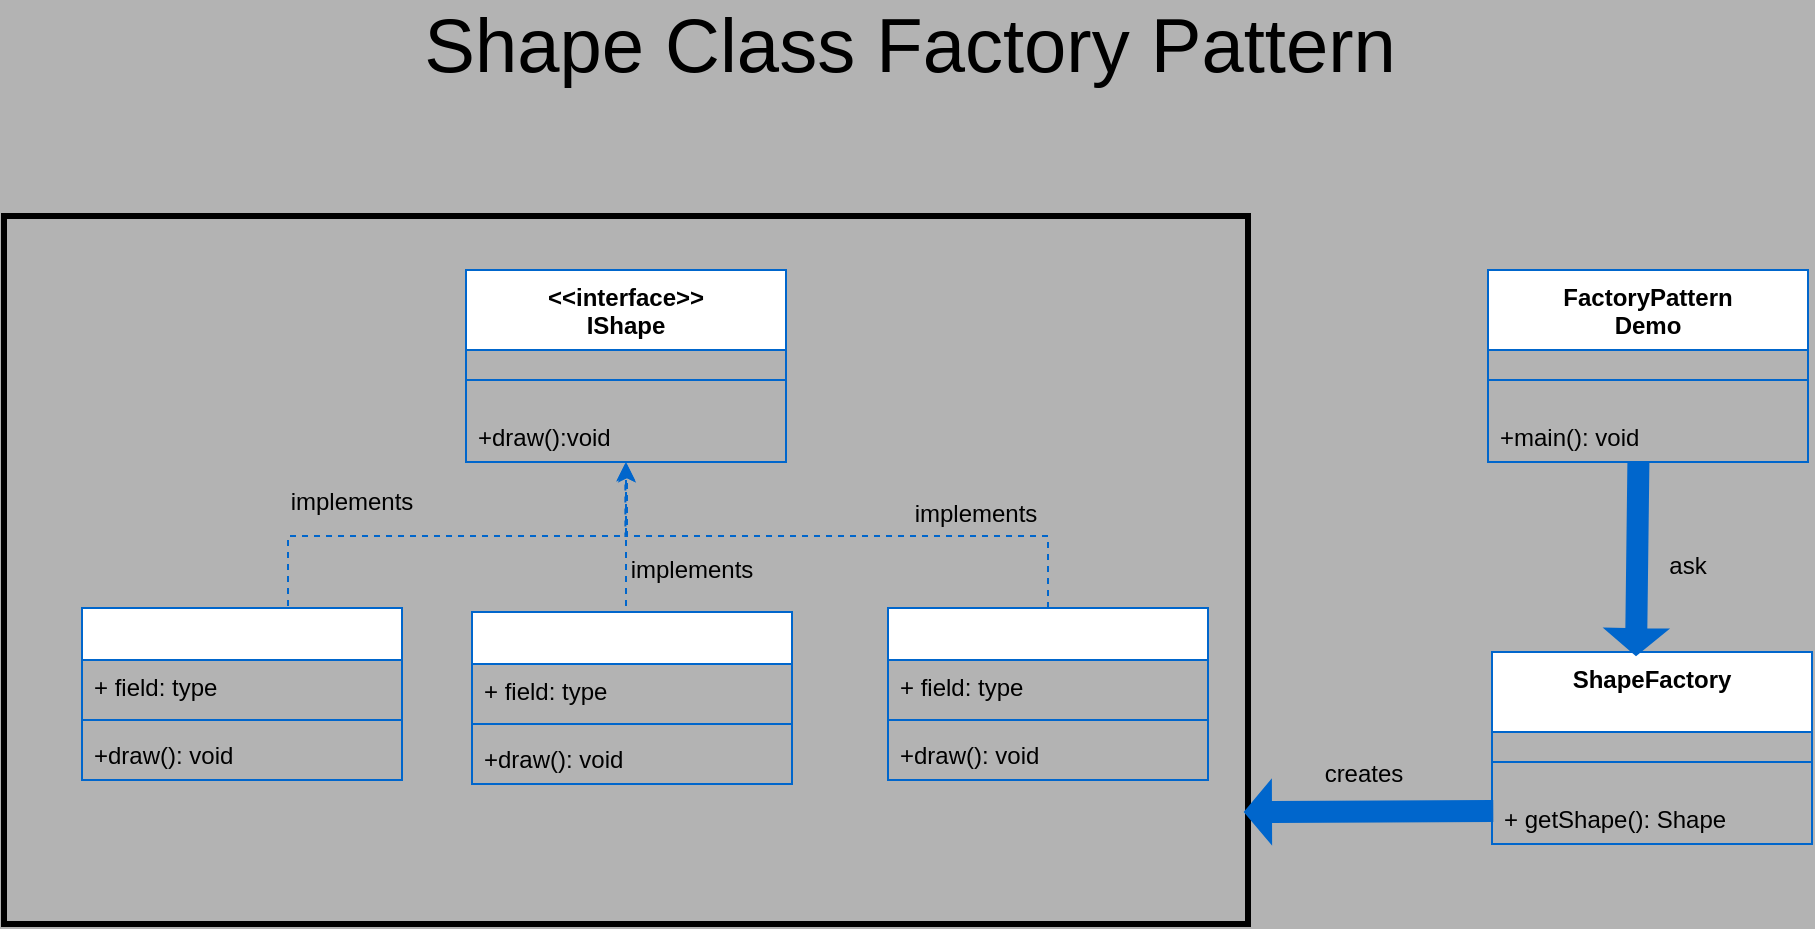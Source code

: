 <mxfile version="20.3.0" type="device" pages="3"><diagram id="qEgv3uDvoTrKZIJvAx4n" name="ShapeFactoryPattern"><mxGraphModel dx="2071" dy="764" grid="1" gridSize="2" guides="1" tooltips="1" connect="1" arrows="1" fold="1" page="1" pageScale="1" pageWidth="850" pageHeight="1100" background="#B3B3B3" math="0" shadow="0"><root><mxCell id="0"/><mxCell id="1" parent="0"/><mxCell id="5" value="&lt;&lt;interface&gt;&gt;&#10;IShape" style="swimlane;fontStyle=1;align=center;verticalAlign=top;childLayout=stackLayout;horizontal=1;startSize=40;horizontalStack=0;resizeParent=1;resizeParentMax=0;resizeLast=0;collapsible=1;marginBottom=0;strokeColor=#0066CC;" parent="1" vertex="1"><mxGeometry x="-325" y="411" width="160" height="96" as="geometry"/></mxCell><mxCell id="7" value="" style="line;strokeWidth=1;fillColor=none;align=left;verticalAlign=middle;spacingTop=-1;spacingLeft=3;spacingRight=3;rotatable=0;labelPosition=right;points=[];portConstraint=eastwest;strokeColor=#0066CC;" parent="5" vertex="1"><mxGeometry y="40" width="160" height="30" as="geometry"/></mxCell><mxCell id="8" value="+draw():void" style="text;strokeColor=none;fillColor=none;align=left;verticalAlign=top;spacingLeft=4;spacingRight=4;overflow=hidden;rotatable=0;points=[[0,0.5],[1,0.5]];portConstraint=eastwest;fontColor=#000000;" parent="5" vertex="1"><mxGeometry y="70" width="160" height="26" as="geometry"/></mxCell><mxCell id="28" style="edgeStyle=orthogonalEdgeStyle;html=1;exitX=0.5;exitY=0;exitDx=0;exitDy=0;fontColor=#FFFFFF;strokeColor=#0066CC;rounded=0;entryX=0.503;entryY=1.046;entryDx=0;entryDy=0;entryPerimeter=0;dashed=1;" parent="1" source="15" target="8" edge="1"><mxGeometry relative="1" as="geometry"><mxPoint x="-244" y="510" as="targetPoint"/><Array as="points"><mxPoint x="-414" y="580"/><mxPoint x="-414" y="544"/><mxPoint x="-244" y="544"/></Array></mxGeometry></mxCell><mxCell id="15" value="Circle" style="swimlane;fontStyle=1;align=center;verticalAlign=top;childLayout=stackLayout;horizontal=1;startSize=26;horizontalStack=0;resizeParent=1;resizeParentMax=0;resizeLast=0;collapsible=1;marginBottom=0;fontColor=#FFFFFF;strokeColor=#0066CC;fillColor=default;" parent="1" vertex="1"><mxGeometry x="-517" y="580" width="160" height="86" as="geometry"/></mxCell><mxCell id="16" value="+ field: type" style="text;strokeColor=none;fillColor=none;align=left;verticalAlign=top;spacingLeft=4;spacingRight=4;overflow=hidden;rotatable=0;points=[[0,0.5],[1,0.5]];portConstraint=eastwest;fontColor=#000000;" parent="15" vertex="1"><mxGeometry y="26" width="160" height="26" as="geometry"/></mxCell><mxCell id="17" value="" style="line;strokeWidth=1;fillColor=none;align=left;verticalAlign=middle;spacingTop=-1;spacingLeft=3;spacingRight=3;rotatable=0;labelPosition=right;points=[];portConstraint=eastwest;fontColor=#000000;strokeColor=#0066CC;" parent="15" vertex="1"><mxGeometry y="52" width="160" height="8" as="geometry"/></mxCell><mxCell id="18" value="+draw(): void" style="text;strokeColor=none;fillColor=none;align=left;verticalAlign=top;spacingLeft=4;spacingRight=4;overflow=hidden;rotatable=0;points=[[0,0.5],[1,0.5]];portConstraint=eastwest;fontColor=#000000;" parent="15" vertex="1"><mxGeometry y="60" width="160" height="26" as="geometry"/></mxCell><mxCell id="31" style="edgeStyle=orthogonalEdgeStyle;rounded=0;html=1;exitX=0.5;exitY=0;exitDx=0;exitDy=0;entryX=0.5;entryY=1;entryDx=0;entryDy=0;fontColor=#FFFFFF;strokeColor=#0066CC;dashed=1;" parent="1" source="19" target="5" edge="1"><mxGeometry relative="1" as="geometry"><Array as="points"><mxPoint x="-245" y="582"/></Array></mxGeometry></mxCell><mxCell id="19" value="Square" style="swimlane;fontStyle=1;align=center;verticalAlign=top;childLayout=stackLayout;horizontal=1;startSize=26;horizontalStack=0;resizeParent=1;resizeParentMax=0;resizeLast=0;collapsible=1;marginBottom=0;fontColor=#FFFFFF;strokeColor=#0066CC;fillColor=default;" parent="1" vertex="1"><mxGeometry x="-322" y="582" width="160" height="86" as="geometry"/></mxCell><mxCell id="20" value="+ field: type" style="text;strokeColor=none;fillColor=none;align=left;verticalAlign=top;spacingLeft=4;spacingRight=4;overflow=hidden;rotatable=0;points=[[0,0.5],[1,0.5]];portConstraint=eastwest;fontColor=#000000;" parent="19" vertex="1"><mxGeometry y="26" width="160" height="26" as="geometry"/></mxCell><mxCell id="21" value="" style="line;strokeWidth=1;fillColor=none;align=left;verticalAlign=middle;spacingTop=-1;spacingLeft=3;spacingRight=3;rotatable=0;labelPosition=right;points=[];portConstraint=eastwest;fontColor=#000000;strokeColor=#0066CC;" parent="19" vertex="1"><mxGeometry y="52" width="160" height="8" as="geometry"/></mxCell><mxCell id="22" value="+draw(): void" style="text;strokeColor=none;fillColor=none;align=left;verticalAlign=top;spacingLeft=4;spacingRight=4;overflow=hidden;rotatable=0;points=[[0,0.5],[1,0.5]];portConstraint=eastwest;fontColor=#000000;" parent="19" vertex="1"><mxGeometry y="60" width="160" height="26" as="geometry"/></mxCell><mxCell id="32" style="edgeStyle=orthogonalEdgeStyle;rounded=0;html=1;exitX=0.5;exitY=0;exitDx=0;exitDy=0;entryX=0.498;entryY=1.026;entryDx=0;entryDy=0;entryPerimeter=0;fontColor=#FFFFFF;strokeColor=#0066CC;dashed=1;" parent="1" source="23" target="8" edge="1"><mxGeometry relative="1" as="geometry"><Array as="points"><mxPoint x="-34" y="544"/><mxPoint x="-245" y="544"/></Array></mxGeometry></mxCell><mxCell id="23" value="Rectangle" style="swimlane;fontStyle=1;align=center;verticalAlign=top;childLayout=stackLayout;horizontal=1;startSize=26;horizontalStack=0;resizeParent=1;resizeParentMax=0;resizeLast=0;collapsible=1;marginBottom=0;fontColor=#FFFFFF;strokeColor=#0066CC;fillColor=default;" parent="1" vertex="1"><mxGeometry x="-114" y="580" width="160" height="86" as="geometry"/></mxCell><mxCell id="24" value="+ field: type" style="text;strokeColor=none;fillColor=none;align=left;verticalAlign=top;spacingLeft=4;spacingRight=4;overflow=hidden;rotatable=0;points=[[0,0.5],[1,0.5]];portConstraint=eastwest;fontColor=#000000;" parent="23" vertex="1"><mxGeometry y="26" width="160" height="26" as="geometry"/></mxCell><mxCell id="25" value="" style="line;strokeWidth=1;fillColor=none;align=left;verticalAlign=middle;spacingTop=-1;spacingLeft=3;spacingRight=3;rotatable=0;labelPosition=right;points=[];portConstraint=eastwest;fontColor=#000000;strokeColor=#0066CC;" parent="23" vertex="1"><mxGeometry y="52" width="160" height="8" as="geometry"/></mxCell><mxCell id="26" value="+draw(): void" style="text;strokeColor=none;fillColor=none;align=left;verticalAlign=top;spacingLeft=4;spacingRight=4;overflow=hidden;rotatable=0;points=[[0,0.5],[1,0.5]];portConstraint=eastwest;fontColor=#000000;" parent="23" vertex="1"><mxGeometry y="60" width="160" height="26" as="geometry"/></mxCell><mxCell id="34" value="&lt;font color=&quot;#000000&quot;&gt;implements&lt;/font&gt;" style="text;html=1;strokeColor=none;fillColor=none;align=center;verticalAlign=middle;whiteSpace=wrap;rounded=0;fontColor=#FFFFFF;" parent="1" vertex="1"><mxGeometry x="-412" y="512" width="60" height="30" as="geometry"/></mxCell><mxCell id="35" value="&lt;font color=&quot;#000000&quot;&gt;implements&lt;/font&gt;" style="text;html=1;strokeColor=none;fillColor=none;align=center;verticalAlign=middle;whiteSpace=wrap;rounded=0;fontColor=#FFFFFF;" parent="1" vertex="1"><mxGeometry x="-242" y="546" width="60" height="30" as="geometry"/></mxCell><mxCell id="36" value="&lt;font color=&quot;#000000&quot;&gt;implements&lt;/font&gt;" style="text;html=1;strokeColor=none;fillColor=none;align=center;verticalAlign=middle;whiteSpace=wrap;rounded=0;fontColor=#FFFFFF;" parent="1" vertex="1"><mxGeometry x="-100" y="518" width="60" height="30" as="geometry"/></mxCell><mxCell id="49" value="FactoryPattern&#10;Demo" style="swimlane;fontStyle=1;align=center;verticalAlign=top;childLayout=stackLayout;horizontal=1;startSize=40;horizontalStack=0;resizeParent=1;resizeParentMax=0;resizeLast=0;collapsible=1;marginBottom=0;strokeColor=#0066CC;" parent="1" vertex="1"><mxGeometry x="186" y="411" width="160" height="96" as="geometry"/></mxCell><mxCell id="50" value="" style="line;strokeWidth=1;fillColor=none;align=left;verticalAlign=middle;spacingTop=-1;spacingLeft=3;spacingRight=3;rotatable=0;labelPosition=right;points=[];portConstraint=eastwest;strokeColor=#0066CC;" parent="49" vertex="1"><mxGeometry y="40" width="160" height="30" as="geometry"/></mxCell><mxCell id="51" value="+main(): void" style="text;strokeColor=none;fillColor=none;align=left;verticalAlign=top;spacingLeft=4;spacingRight=4;overflow=hidden;rotatable=0;points=[[0,0.5],[1,0.5]];portConstraint=eastwest;fontColor=#000000;" parent="49" vertex="1"><mxGeometry y="70" width="160" height="26" as="geometry"/></mxCell><mxCell id="52" value="ShapeFactory" style="swimlane;fontStyle=1;align=center;verticalAlign=top;childLayout=stackLayout;horizontal=1;startSize=40;horizontalStack=0;resizeParent=1;resizeParentMax=0;resizeLast=0;collapsible=1;marginBottom=0;strokeColor=#0066CC;" parent="1" vertex="1"><mxGeometry x="188" y="602" width="160" height="96" as="geometry"/></mxCell><mxCell id="53" value="" style="line;strokeWidth=1;fillColor=none;align=left;verticalAlign=middle;spacingTop=-1;spacingLeft=3;spacingRight=3;rotatable=0;labelPosition=right;points=[];portConstraint=eastwest;strokeColor=#0066CC;" parent="52" vertex="1"><mxGeometry y="40" width="160" height="30" as="geometry"/></mxCell><mxCell id="54" value="+ getShape(): Shape" style="text;strokeColor=none;fillColor=none;align=left;verticalAlign=top;spacingLeft=4;spacingRight=4;overflow=hidden;rotatable=0;points=[[0,0.5],[1,0.5]];portConstraint=eastwest;fontColor=#000000;" parent="52" vertex="1"><mxGeometry y="70" width="160" height="26" as="geometry"/></mxCell><mxCell id="55" value="" style="rounded=0;whiteSpace=wrap;html=1;fontColor=#000000;strokeColor=#000000;fillColor=none;strokeWidth=3;" parent="1" vertex="1"><mxGeometry x="-556" y="384" width="622" height="354" as="geometry"/></mxCell><mxCell id="57" value="" style="shape=flexArrow;endArrow=classic;html=1;rounded=0;fontColor=#000000;strokeColor=#0066CC;exitX=0.47;exitY=1.007;exitDx=0;exitDy=0;exitPerimeter=0;entryX=0.45;entryY=0.021;entryDx=0;entryDy=0;entryPerimeter=0;fillColor=#0066CC;endSize=4;startSize=4;" parent="1" source="51" target="52" edge="1"><mxGeometry width="50" height="50" relative="1" as="geometry"><mxPoint x="250" y="582" as="sourcePoint"/><mxPoint x="300" y="532" as="targetPoint"/></mxGeometry></mxCell><mxCell id="58" value="ask" style="text;html=1;strokeColor=none;fillColor=none;align=center;verticalAlign=middle;whiteSpace=wrap;rounded=0;fontColor=#000000;" parent="1" vertex="1"><mxGeometry x="256" y="544" width="60" height="30" as="geometry"/></mxCell><mxCell id="59" value="" style="shape=flexArrow;endArrow=classic;html=1;rounded=0;fontColor=#000000;strokeColor=#0066CC;fillColor=#0066CC;endSize=4;startSize=4;exitX=0.004;exitY=0.366;exitDx=0;exitDy=0;exitPerimeter=0;" parent="1" source="54" edge="1"><mxGeometry width="50" height="50" relative="1" as="geometry"><mxPoint x="178" y="680" as="sourcePoint"/><mxPoint x="64" y="682" as="targetPoint"/></mxGeometry></mxCell><mxCell id="60" value="creates" style="text;html=1;strokeColor=none;fillColor=none;align=center;verticalAlign=middle;whiteSpace=wrap;rounded=0;fontColor=#000000;" parent="1" vertex="1"><mxGeometry x="94" y="648" width="60" height="30" as="geometry"/></mxCell><mxCell id="61" value="&lt;font style=&quot;font-size: 38px&quot;&gt;Shape Class Factory Pattern&lt;/font&gt;" style="text;html=1;strokeColor=none;fillColor=none;align=center;verticalAlign=middle;whiteSpace=wrap;rounded=0;fontColor=#000000;" parent="1" vertex="1"><mxGeometry x="-552" y="284" width="898" height="30" as="geometry"/></mxCell></root></mxGraphModel></diagram><diagram name="CarFactoryPattern" id="H_d_JHlQkq23ewiimSDw"><mxGraphModel dx="1888" dy="649" grid="1" gridSize="2" guides="1" tooltips="1" connect="1" arrows="1" fold="1" page="1" pageScale="1" pageWidth="850" pageHeight="1100" background="#B3B3B3" math="0" shadow="0"><root><mxCell id="ujb8fXh6S9t3w5qVEHZz-0"/><mxCell id="ujb8fXh6S9t3w5qVEHZz-1" parent="ujb8fXh6S9t3w5qVEHZz-0"/><mxCell id="ujb8fXh6S9t3w5qVEHZz-2" value="&lt;&lt;enum&gt;&gt;&#10;CarType" style="swimlane;fontStyle=1;align=center;verticalAlign=top;childLayout=stackLayout;horizontal=1;startSize=40;horizontalStack=0;resizeParent=1;resizeParentMax=0;resizeLast=0;collapsible=1;marginBottom=0;strokeColor=#0066CC;" parent="ujb8fXh6S9t3w5qVEHZz-1" vertex="1"><mxGeometry x="-340" y="348" width="233" height="148" as="geometry"/></mxCell><mxCell id="ujb8fXh6S9t3w5qVEHZz-3" value="" style="line;strokeWidth=1;fillColor=none;align=left;verticalAlign=middle;spacingTop=-1;spacingLeft=3;spacingRight=3;rotatable=0;labelPosition=right;points=[];portConstraint=eastwest;strokeColor=#0066CC;" parent="ujb8fXh6S9t3w5qVEHZz-2" vertex="1"><mxGeometry y="40" width="233" height="30" as="geometry"/></mxCell><mxCell id="ujb8fXh6S9t3w5qVEHZz-4" value="+&lt;&lt;enum_constant&gt;&gt; SMALL: CarType" style="text;strokeColor=none;fillColor=none;align=left;verticalAlign=top;spacingLeft=4;spacingRight=4;overflow=hidden;rotatable=0;points=[[0,0.5],[1,0.5]];portConstraint=eastwest;fontColor=#000000;" parent="ujb8fXh6S9t3w5qVEHZz-2" vertex="1"><mxGeometry y="70" width="233" height="26" as="geometry"/></mxCell><mxCell id="ujb8fXh6S9t3w5qVEHZz-36" value="+&lt;&lt;enum_constant&gt;&gt; SEDAN: CarType" style="text;strokeColor=none;fillColor=none;align=left;verticalAlign=top;spacingLeft=4;spacingRight=4;overflow=hidden;rotatable=0;points=[[0,0.5],[1,0.5]];portConstraint=eastwest;fontColor=#000000;" parent="ujb8fXh6S9t3w5qVEHZz-2" vertex="1"><mxGeometry y="96" width="233" height="26" as="geometry"/></mxCell><mxCell id="ujb8fXh6S9t3w5qVEHZz-37" value="+&lt;&lt;enum_constant&gt;&gt; Luxury: CarType" style="text;strokeColor=none;fillColor=none;align=left;verticalAlign=top;spacingLeft=4;spacingRight=4;overflow=hidden;rotatable=0;points=[[0,0.5],[1,0.5]];portConstraint=eastwest;fontColor=#000000;" parent="ujb8fXh6S9t3w5qVEHZz-2" vertex="1"><mxGeometry y="122" width="233" height="26" as="geometry"/></mxCell><mxCell id="ujb8fXh6S9t3w5qVEHZz-6" value="LuxuryCar" style="swimlane;fontStyle=1;align=center;verticalAlign=top;childLayout=stackLayout;horizontal=1;startSize=26;horizontalStack=0;resizeParent=1;resizeParentMax=0;resizeLast=0;collapsible=1;marginBottom=0;fontColor=#FFFFFF;strokeColor=#0066CC;fillColor=#000000;" parent="ujb8fXh6S9t3w5qVEHZz-1" vertex="1"><mxGeometry x="-538" y="800" width="160" height="112" as="geometry"/></mxCell><mxCell id="ujb8fXh6S9t3w5qVEHZz-7" value="..." style="text;strokeColor=none;fillColor=none;align=left;verticalAlign=top;spacingLeft=4;spacingRight=4;overflow=hidden;rotatable=0;points=[[0,0.5],[1,0.5]];portConstraint=eastwest;fontColor=#000000;" parent="ujb8fXh6S9t3w5qVEHZz-6" vertex="1"><mxGeometry y="26" width="160" height="26" as="geometry"/></mxCell><mxCell id="ujb8fXh6S9t3w5qVEHZz-8" value="" style="line;strokeWidth=1;fillColor=none;align=left;verticalAlign=middle;spacingTop=-1;spacingLeft=3;spacingRight=3;rotatable=0;labelPosition=right;points=[];portConstraint=eastwest;fontColor=#000000;strokeColor=#0066CC;" parent="ujb8fXh6S9t3w5qVEHZz-6" vertex="1"><mxGeometry y="52" width="160" height="8" as="geometry"/></mxCell><mxCell id="ujb8fXh6S9t3w5qVEHZz-9" value="~LuxuryCar()" style="text;strokeColor=none;fillColor=none;align=left;verticalAlign=top;spacingLeft=4;spacingRight=4;overflow=hidden;rotatable=0;points=[[0,0.5],[1,0.5]];portConstraint=eastwest;fontColor=#000000;" parent="ujb8fXh6S9t3w5qVEHZz-6" vertex="1"><mxGeometry y="60" width="160" height="26" as="geometry"/></mxCell><mxCell id="tyFRoXPnd7Nu2P2bSXIL-3" value="# construct(): void" style="text;strokeColor=none;fillColor=none;align=left;verticalAlign=top;spacingLeft=4;spacingRight=4;overflow=hidden;rotatable=0;points=[[0,0.5],[1,0.5]];portConstraint=eastwest;fontColor=#000000;" parent="ujb8fXh6S9t3w5qVEHZz-6" vertex="1"><mxGeometry y="86" width="160" height="26" as="geometry"/></mxCell><mxCell id="ujb8fXh6S9t3w5qVEHZz-11" value="SmallCar" style="swimlane;fontStyle=1;align=center;verticalAlign=top;childLayout=stackLayout;horizontal=1;startSize=26;horizontalStack=0;resizeParent=1;resizeParentMax=0;resizeLast=0;collapsible=1;marginBottom=0;fontColor=#FFFFFF;strokeColor=#0066CC;fillColor=#000000;" parent="ujb8fXh6S9t3w5qVEHZz-1" vertex="1"><mxGeometry x="-343" y="802" width="160" height="112" as="geometry"/></mxCell><mxCell id="ujb8fXh6S9t3w5qVEHZz-12" value="  " style="text;strokeColor=none;fillColor=none;align=left;verticalAlign=top;spacingLeft=4;spacingRight=4;overflow=hidden;rotatable=0;points=[[0,0.5],[1,0.5]];portConstraint=eastwest;fontColor=#000000;" parent="ujb8fXh6S9t3w5qVEHZz-11" vertex="1"><mxGeometry y="26" width="160" height="26" as="geometry"/></mxCell><mxCell id="ujb8fXh6S9t3w5qVEHZz-13" value="" style="line;strokeWidth=1;fillColor=none;align=left;verticalAlign=middle;spacingTop=-1;spacingLeft=3;spacingRight=3;rotatable=0;labelPosition=right;points=[];portConstraint=eastwest;fontColor=#000000;strokeColor=#0066CC;" parent="ujb8fXh6S9t3w5qVEHZz-11" vertex="1"><mxGeometry y="52" width="160" height="8" as="geometry"/></mxCell><mxCell id="ujb8fXh6S9t3w5qVEHZz-14" value="~ Smallcar()" style="text;strokeColor=none;fillColor=none;align=left;verticalAlign=top;spacingLeft=4;spacingRight=4;overflow=hidden;rotatable=0;points=[[0,0.5],[1,0.5]];portConstraint=eastwest;fontColor=#000000;" parent="ujb8fXh6S9t3w5qVEHZz-11" vertex="1"><mxGeometry y="60" width="160" height="26" as="geometry"/></mxCell><mxCell id="tyFRoXPnd7Nu2P2bSXIL-4" value="# construct(): void" style="text;strokeColor=none;fillColor=none;align=left;verticalAlign=top;spacingLeft=4;spacingRight=4;overflow=hidden;rotatable=0;points=[[0,0.5],[1,0.5]];portConstraint=eastwest;fontColor=#000000;" parent="ujb8fXh6S9t3w5qVEHZz-11" vertex="1"><mxGeometry y="86" width="160" height="26" as="geometry"/></mxCell><mxCell id="ujb8fXh6S9t3w5qVEHZz-16" value="SedanCar" style="swimlane;fontStyle=1;align=center;verticalAlign=top;childLayout=stackLayout;horizontal=1;startSize=26;horizontalStack=0;resizeParent=1;resizeParentMax=0;resizeLast=0;collapsible=1;marginBottom=0;fontColor=#FFFFFF;strokeColor=#0066CC;fillColor=#000000;" parent="ujb8fXh6S9t3w5qVEHZz-1" vertex="1"><mxGeometry x="-135" y="800" width="160" height="112" as="geometry"/></mxCell><mxCell id="ujb8fXh6S9t3w5qVEHZz-17" value="--" style="text;strokeColor=none;fillColor=none;align=left;verticalAlign=top;spacingLeft=4;spacingRight=4;overflow=hidden;rotatable=0;points=[[0,0.5],[1,0.5]];portConstraint=eastwest;fontColor=#000000;" parent="ujb8fXh6S9t3w5qVEHZz-16" vertex="1"><mxGeometry y="26" width="160" height="26" as="geometry"/></mxCell><mxCell id="ujb8fXh6S9t3w5qVEHZz-18" value="" style="line;strokeWidth=1;fillColor=none;align=left;verticalAlign=middle;spacingTop=-1;spacingLeft=3;spacingRight=3;rotatable=0;labelPosition=right;points=[];portConstraint=eastwest;fontColor=#000000;strokeColor=#0066CC;" parent="ujb8fXh6S9t3w5qVEHZz-16" vertex="1"><mxGeometry y="52" width="160" height="8" as="geometry"/></mxCell><mxCell id="ujb8fXh6S9t3w5qVEHZz-19" value="~Sedancar()" style="text;strokeColor=none;fillColor=none;align=left;verticalAlign=top;spacingLeft=4;spacingRight=4;overflow=hidden;rotatable=0;points=[[0,0.5],[1,0.5]];portConstraint=eastwest;fontColor=#000000;" parent="ujb8fXh6S9t3w5qVEHZz-16" vertex="1"><mxGeometry y="60" width="160" height="26" as="geometry"/></mxCell><mxCell id="tyFRoXPnd7Nu2P2bSXIL-5" value="# construct():void" style="text;strokeColor=none;fillColor=none;align=left;verticalAlign=top;spacingLeft=4;spacingRight=4;overflow=hidden;rotatable=0;points=[[0,0.5],[1,0.5]];portConstraint=eastwest;fontColor=#000000;" parent="ujb8fXh6S9t3w5qVEHZz-16" vertex="1"><mxGeometry y="86" width="160" height="26" as="geometry"/></mxCell><mxCell id="ujb8fXh6S9t3w5qVEHZz-29" value="" style="rounded=0;whiteSpace=wrap;html=1;fontColor=#000000;strokeColor=#000000;fillColor=none;strokeWidth=3;" parent="ujb8fXh6S9t3w5qVEHZz-1" vertex="1"><mxGeometry x="-558" y="330" width="604" height="680" as="geometry"/></mxCell><mxCell id="ujb8fXh6S9t3w5qVEHZz-34" value="&lt;font style=&quot;font-size: 38px&quot;&gt;Car Class Factory Pattern&lt;/font&gt;" style="text;html=1;strokeColor=none;fillColor=none;align=center;verticalAlign=middle;whiteSpace=wrap;rounded=0;fontColor=#000000;" parent="ujb8fXh6S9t3w5qVEHZz-1" vertex="1"><mxGeometry x="-552" y="284" width="940" height="30" as="geometry"/></mxCell><mxCell id="tyFRoXPnd7Nu2P2bSXIL-11" style="edgeStyle=none;rounded=0;orthogonalLoop=1;jettySize=auto;html=1;exitX=0.425;exitY=0.011;exitDx=0;exitDy=0;entryX=0.408;entryY=1.004;entryDx=0;entryDy=0;entryPerimeter=0;exitPerimeter=0;fontColor=#000000;strokeColor=#000000;" parent="ujb8fXh6S9t3w5qVEHZz-1" source="ujb8fXh6S9t3w5qVEHZz-38" target="ujb8fXh6S9t3w5qVEHZz-37" edge="1"><mxGeometry relative="1" as="geometry"/></mxCell><mxCell id="ujb8fXh6S9t3w5qVEHZz-38" value="Car" style="swimlane;fontStyle=1;align=center;verticalAlign=top;childLayout=stackLayout;horizontal=1;startSize=40;horizontalStack=0;resizeParent=1;resizeParentMax=0;resizeLast=0;collapsible=1;marginBottom=0;strokeColor=#0066CC;" parent="ujb8fXh6S9t3w5qVEHZz-1" vertex="1"><mxGeometry x="-343" y="530" width="233" height="180" as="geometry"/></mxCell><mxCell id="tyFRoXPnd7Nu2P2bSXIL-27" value="-  model: CarType" style="text;strokeColor=none;fillColor=none;align=left;verticalAlign=top;spacingLeft=4;spacingRight=4;overflow=hidden;rotatable=0;points=[[0,0.5],[1,0.5]];portConstraint=eastwest;fontColor=#000000;" parent="ujb8fXh6S9t3w5qVEHZz-38" vertex="1"><mxGeometry y="40" width="233" height="22" as="geometry"/></mxCell><mxCell id="ujb8fXh6S9t3w5qVEHZz-39" value="" style="line;strokeWidth=1;fillColor=none;align=left;verticalAlign=middle;spacingTop=-1;spacingLeft=3;spacingRight=3;rotatable=0;labelPosition=right;points=[];portConstraint=eastwest;strokeColor=#0066CC;" parent="ujb8fXh6S9t3w5qVEHZz-38" vertex="1"><mxGeometry y="62" width="233" height="14" as="geometry"/></mxCell><mxCell id="ujb8fXh6S9t3w5qVEHZz-40" value="+Car(model : CarType)" style="text;strokeColor=none;fillColor=none;align=left;verticalAlign=top;spacingLeft=4;spacingRight=4;overflow=hidden;rotatable=0;points=[[0,0.5],[1,0.5]];portConstraint=eastwest;fontColor=#000000;" parent="ujb8fXh6S9t3w5qVEHZz-38" vertex="1"><mxGeometry y="76" width="233" height="26" as="geometry"/></mxCell><mxCell id="ujb8fXh6S9t3w5qVEHZz-41" value="#construct():void" style="text;strokeColor=none;fillColor=none;align=left;verticalAlign=top;spacingLeft=4;spacingRight=4;overflow=hidden;rotatable=0;points=[[0,0.5],[1,0.5]];portConstraint=eastwest;fontColor=#000000;" parent="ujb8fXh6S9t3w5qVEHZz-38" vertex="1"><mxGeometry y="102" width="233" height="26" as="geometry"/></mxCell><mxCell id="ujb8fXh6S9t3w5qVEHZz-42" value="+getModel(): CarType" style="text;strokeColor=none;fillColor=none;align=left;verticalAlign=top;spacingLeft=4;spacingRight=4;overflow=hidden;rotatable=0;points=[[0,0.5],[1,0.5]];portConstraint=eastwest;fontColor=#000000;" parent="ujb8fXh6S9t3w5qVEHZz-38" vertex="1"><mxGeometry y="128" width="233" height="26" as="geometry"/></mxCell><mxCell id="ujb8fXh6S9t3w5qVEHZz-43" value="+setModel(model: Cartype):void" style="text;strokeColor=none;fillColor=none;align=left;verticalAlign=top;spacingLeft=4;spacingRight=4;overflow=hidden;rotatable=0;points=[[0,0.5],[1,0.5]];portConstraint=eastwest;fontColor=#000000;" parent="ujb8fXh6S9t3w5qVEHZz-38" vertex="1"><mxGeometry y="154" width="233" height="26" as="geometry"/></mxCell><mxCell id="tyFRoXPnd7Nu2P2bSXIL-2" value="&amp;lt;&amp;lt;extend&amp;gt;&amp;gt;" style="html=1;verticalAlign=bottom;labelBackgroundColor=none;endArrow=block;endFill=0;exitX=0.5;exitY=0;exitDx=0;exitDy=0;entryX=0.135;entryY=1.175;entryDx=0;entryDy=0;entryPerimeter=0;rounded=0;strokeColor=#000000;strokeWidth=2;fontColor=#000000;" parent="ujb8fXh6S9t3w5qVEHZz-1" source="ujb8fXh6S9t3w5qVEHZz-6" target="ujb8fXh6S9t3w5qVEHZz-43" edge="1"><mxGeometry width="160" relative="1" as="geometry"><mxPoint x="-644" y="744" as="sourcePoint"/><mxPoint x="-539.56" y="660.858" as="targetPoint"/></mxGeometry></mxCell><mxCell id="tyFRoXPnd7Nu2P2bSXIL-8" value="&amp;lt;&amp;lt;extend&amp;gt;&amp;gt;" style="html=1;verticalAlign=bottom;labelBackgroundColor=none;endArrow=block;endFill=0;entryX=0.682;entryY=1.231;entryDx=0;entryDy=0;entryPerimeter=0;rounded=0;strokeColor=#000000;strokeWidth=2;fontColor=#000000;exitX=0.5;exitY=0;exitDx=0;exitDy=0;" parent="ujb8fXh6S9t3w5qVEHZz-1" source="ujb8fXh6S9t3w5qVEHZz-16" target="ujb8fXh6S9t3w5qVEHZz-43" edge="1"><mxGeometry width="160" relative="1" as="geometry"><mxPoint x="-68" y="784" as="sourcePoint"/><mxPoint x="276.44" y="863.998" as="targetPoint"/></mxGeometry></mxCell><mxCell id="tyFRoXPnd7Nu2P2bSXIL-9" value="&amp;lt;&amp;lt;extend&amp;gt;&amp;gt;" style="html=1;verticalAlign=bottom;labelBackgroundColor=none;endArrow=block;endFill=0;exitX=0.553;exitY=-0.017;exitDx=0;exitDy=0;entryX=0.38;entryY=1.175;entryDx=0;entryDy=0;entryPerimeter=0;rounded=0;strokeColor=#000000;strokeWidth=2;fontColor=#000000;exitPerimeter=0;" parent="ujb8fXh6S9t3w5qVEHZz-1" source="ujb8fXh6S9t3w5qVEHZz-11" target="ujb8fXh6S9t3w5qVEHZz-43" edge="1"><mxGeometry width="160" relative="1" as="geometry"><mxPoint x="-266" y="802" as="sourcePoint"/><mxPoint x="-161.56" y="718.858" as="targetPoint"/></mxGeometry></mxCell><mxCell id="tyFRoXPnd7Nu2P2bSXIL-28" value="-model" style="text;html=1;strokeColor=none;fillColor=none;align=center;verticalAlign=middle;whiteSpace=wrap;rounded=0;fontColor=#000000;" parent="ujb8fXh6S9t3w5qVEHZz-1" vertex="1"><mxGeometry x="-304" y="500" width="46" height="30" as="geometry"/></mxCell><mxCell id="tyFRoXPnd7Nu2P2bSXIL-29" value="" style="group" parent="ujb8fXh6S9t3w5qVEHZz-1" vertex="1" connectable="0"><mxGeometry x="68" y="504" width="340" height="287" as="geometry"/></mxCell><mxCell id="ujb8fXh6S9t3w5qVEHZz-23" value="FactoryPattern&#10;Demo" style="swimlane;fontStyle=1;align=center;verticalAlign=top;childLayout=stackLayout;horizontal=1;startSize=40;horizontalStack=0;resizeParent=1;resizeParentMax=0;resizeLast=0;collapsible=1;marginBottom=0;strokeColor=#0066CC;" parent="tyFRoXPnd7Nu2P2bSXIL-29" vertex="1"><mxGeometry x="122" width="160" height="96" as="geometry"/></mxCell><mxCell id="ujb8fXh6S9t3w5qVEHZz-24" value="" style="line;strokeWidth=1;fillColor=none;align=left;verticalAlign=middle;spacingTop=-1;spacingLeft=3;spacingRight=3;rotatable=0;labelPosition=right;points=[];portConstraint=eastwest;strokeColor=#0066CC;" parent="ujb8fXh6S9t3w5qVEHZz-23" vertex="1"><mxGeometry y="40" width="160" height="30" as="geometry"/></mxCell><mxCell id="ujb8fXh6S9t3w5qVEHZz-25" value="+main(): void" style="text;strokeColor=none;fillColor=none;align=left;verticalAlign=top;spacingLeft=4;spacingRight=4;overflow=hidden;rotatable=0;points=[[0,0.5],[1,0.5]];portConstraint=eastwest;fontColor=#000000;" parent="ujb8fXh6S9t3w5qVEHZz-23" vertex="1"><mxGeometry y="70" width="160" height="26" as="geometry"/></mxCell><mxCell id="ujb8fXh6S9t3w5qVEHZz-26" value="CarFactory" style="swimlane;fontStyle=1;align=center;verticalAlign=top;childLayout=stackLayout;horizontal=1;startSize=40;horizontalStack=0;resizeParent=1;resizeParentMax=0;resizeLast=0;collapsible=1;marginBottom=0;strokeColor=#0066CC;" parent="tyFRoXPnd7Nu2P2bSXIL-29" vertex="1"><mxGeometry x="124" y="191" width="216" height="96" as="geometry"/></mxCell><mxCell id="ujb8fXh6S9t3w5qVEHZz-27" value="" style="line;strokeWidth=1;fillColor=none;align=left;verticalAlign=middle;spacingTop=-1;spacingLeft=3;spacingRight=3;rotatable=0;labelPosition=right;points=[];portConstraint=eastwest;strokeColor=#0066CC;" parent="ujb8fXh6S9t3w5qVEHZz-26" vertex="1"><mxGeometry y="40" width="216" height="30" as="geometry"/></mxCell><mxCell id="ujb8fXh6S9t3w5qVEHZz-28" value="+buildCar(model: Cartype): Car" style="text;strokeColor=none;fillColor=none;align=left;verticalAlign=top;spacingLeft=4;spacingRight=4;overflow=hidden;rotatable=0;points=[[0,0.5],[1,0.5]];portConstraint=eastwest;fontColor=#000000;" parent="ujb8fXh6S9t3w5qVEHZz-26" vertex="1"><mxGeometry y="70" width="216" height="26" as="geometry"/></mxCell><mxCell id="ujb8fXh6S9t3w5qVEHZz-30" value="" style="shape=flexArrow;endArrow=classic;html=1;rounded=0;fontColor=#000000;strokeColor=#0066CC;exitX=0.47;exitY=1.007;exitDx=0;exitDy=0;exitPerimeter=0;entryX=0.34;entryY=0.015;entryDx=0;entryDy=0;entryPerimeter=0;fillColor=#0066CC;endSize=4;startSize=4;" parent="tyFRoXPnd7Nu2P2bSXIL-29" source="ujb8fXh6S9t3w5qVEHZz-25" target="ujb8fXh6S9t3w5qVEHZz-26" edge="1"><mxGeometry width="50" height="50" relative="1" as="geometry"><mxPoint x="186" y="171" as="sourcePoint"/><mxPoint x="236" y="121" as="targetPoint"/></mxGeometry></mxCell><mxCell id="ujb8fXh6S9t3w5qVEHZz-31" value="ask" style="text;html=1;strokeColor=none;fillColor=none;align=center;verticalAlign=middle;whiteSpace=wrap;rounded=0;fontColor=#000000;" parent="tyFRoXPnd7Nu2P2bSXIL-29" vertex="1"><mxGeometry x="192" y="133" width="60" height="30" as="geometry"/></mxCell><mxCell id="ujb8fXh6S9t3w5qVEHZz-32" value="" style="shape=flexArrow;endArrow=classic;html=1;rounded=0;fontColor=#000000;strokeColor=#0066CC;fillColor=#0066CC;endSize=4;startSize=4;exitX=0.004;exitY=0.366;exitDx=0;exitDy=0;exitPerimeter=0;" parent="tyFRoXPnd7Nu2P2bSXIL-29" source="ujb8fXh6S9t3w5qVEHZz-28" edge="1"><mxGeometry width="50" height="50" relative="1" as="geometry"><mxPoint x="114" y="269" as="sourcePoint"/><mxPoint y="271" as="targetPoint"/></mxGeometry></mxCell><mxCell id="ujb8fXh6S9t3w5qVEHZz-33" value="creates" style="text;html=1;strokeColor=none;fillColor=none;align=center;verticalAlign=middle;whiteSpace=wrap;rounded=0;fontColor=#000000;" parent="tyFRoXPnd7Nu2P2bSXIL-29" vertex="1"><mxGeometry x="28" y="224" width="60" height="30" as="geometry"/></mxCell></root></mxGraphModel></diagram><diagram name="HashMap_ShapePrototypeDesignPattern" id="oDoKQ_8DBp6rhY70u9Ki"><mxGraphModel dx="2234" dy="865" grid="1" gridSize="2" guides="1" tooltips="1" connect="1" arrows="1" fold="1" page="1" pageScale="1" pageWidth="850" pageHeight="1100" background="#B3B3B3" math="0" shadow="0"><root><mxCell id="mr-hnp4M1ByM-tYN4Fda-0"/><mxCell id="mr-hnp4M1ByM-tYN4Fda-1" parent="mr-hnp4M1ByM-tYN4Fda-0"/><mxCell id="mr-hnp4M1ByM-tYN4Fda-2" value="Shape&#10;(Abstract Class)" style="swimlane;fontStyle=1;align=center;verticalAlign=top;childLayout=stackLayout;horizontal=1;startSize=40;horizontalStack=0;resizeParent=1;resizeParentMax=0;resizeLast=0;collapsible=1;marginBottom=0;strokeColor=#0066CC;" vertex="1" parent="mr-hnp4M1ByM-tYN4Fda-1"><mxGeometry x="-320" y="266" width="160" height="226" as="geometry"/></mxCell><mxCell id="mr-hnp4M1ByM-tYN4Fda-4" value="-id: string" style="text;strokeColor=none;fillColor=none;align=left;verticalAlign=top;spacingLeft=4;spacingRight=4;overflow=hidden;rotatable=0;points=[[0,0.5],[1,0.5]];portConstraint=eastwest;fontColor=#000000;" vertex="1" parent="mr-hnp4M1ByM-tYN4Fda-2"><mxGeometry y="40" width="160" height="26" as="geometry"/></mxCell><mxCell id="QBgPPTbyAnaim3M0XS1J-3" value="+type: string" style="text;strokeColor=none;fillColor=none;align=left;verticalAlign=top;spacingLeft=4;spacingRight=4;overflow=hidden;rotatable=0;points=[[0,0.5],[1,0.5]];portConstraint=eastwest;fontColor=#000000;" vertex="1" parent="mr-hnp4M1ByM-tYN4Fda-2"><mxGeometry y="66" width="160" height="26" as="geometry"/></mxCell><mxCell id="mr-hnp4M1ByM-tYN4Fda-3" value="" style="line;strokeWidth=1;fillColor=none;align=left;verticalAlign=middle;spacingTop=-1;spacingLeft=3;spacingRight=3;rotatable=0;labelPosition=right;points=[];portConstraint=eastwest;strokeColor=#0066CC;" vertex="1" parent="mr-hnp4M1ByM-tYN4Fda-2"><mxGeometry y="92" width="160" height="30" as="geometry"/></mxCell><mxCell id="QBgPPTbyAnaim3M0XS1J-2" value="+getType(): void" style="text;strokeColor=none;fillColor=none;align=left;verticalAlign=top;spacingLeft=4;spacingRight=4;overflow=hidden;rotatable=0;points=[[0,0.5],[1,0.5]];portConstraint=eastwest;fontColor=#000000;" vertex="1" parent="mr-hnp4M1ByM-tYN4Fda-2"><mxGeometry y="122" width="160" height="26" as="geometry"/></mxCell><mxCell id="QBgPPTbyAnaim3M0XS1J-4" value="+getId(): string" style="text;strokeColor=none;fillColor=none;align=left;verticalAlign=top;spacingLeft=4;spacingRight=4;overflow=hidden;rotatable=0;points=[[0,0.5],[1,0.5]];portConstraint=eastwest;fontColor=#000000;" vertex="1" parent="mr-hnp4M1ByM-tYN4Fda-2"><mxGeometry y="148" width="160" height="26" as="geometry"/></mxCell><mxCell id="QBgPPTbyAnaim3M0XS1J-6" value="+setId(): void" style="text;strokeColor=none;fillColor=none;align=left;verticalAlign=top;spacingLeft=4;spacingRight=4;overflow=hidden;rotatable=0;points=[[0,0.5],[1,0.5]];portConstraint=eastwest;fontColor=#000000;" vertex="1" parent="mr-hnp4M1ByM-tYN4Fda-2"><mxGeometry y="174" width="160" height="26" as="geometry"/></mxCell><mxCell id="QBgPPTbyAnaim3M0XS1J-5" value="+clone(): Object" style="text;strokeColor=none;fillColor=none;align=left;verticalAlign=top;spacingLeft=4;spacingRight=4;overflow=hidden;rotatable=0;points=[[0,0.5],[1,0.5]];portConstraint=eastwest;fontColor=#000000;" vertex="1" parent="mr-hnp4M1ByM-tYN4Fda-2"><mxGeometry y="200" width="160" height="26" as="geometry"/></mxCell><mxCell id="QBgPPTbyAnaim3M0XS1J-9" style="edgeStyle=orthogonalEdgeStyle;rounded=0;orthogonalLoop=1;jettySize=auto;html=1;exitX=0.457;exitY=-0.007;exitDx=0;exitDy=0;endArrow=none;endFill=0;strokeColor=#006EAF;exitPerimeter=0;" edge="1" parent="mr-hnp4M1ByM-tYN4Fda-1" source="QBgPPTbyAnaim3M0XS1J-12"><mxGeometry relative="1" as="geometry"><mxPoint x="-437.0" y="580.0" as="sourcePoint"/><mxPoint x="-246" y="550" as="targetPoint"/><Array as="points"><mxPoint x="-439" y="550"/></Array></mxGeometry></mxCell><mxCell id="mr-hnp4M1ByM-tYN4Fda-10" style="rounded=0;html=1;exitX=0.419;exitY=-0.001;exitDx=0;exitDy=0;entryX=0.462;entryY=0.958;entryDx=0;entryDy=0;fontColor=#FFFFFF;strokeColor=#0066CC;entryPerimeter=0;exitPerimeter=0;" edge="1" parent="mr-hnp4M1ByM-tYN4Fda-1" source="QBgPPTbyAnaim3M0XS1J-20" target="QBgPPTbyAnaim3M0XS1J-5"><mxGeometry relative="1" as="geometry"><mxPoint x="-246.96" y="582.602" as="sourcePoint"/></mxGeometry></mxCell><mxCell id="QBgPPTbyAnaim3M0XS1J-10" style="edgeStyle=orthogonalEdgeStyle;rounded=0;orthogonalLoop=1;jettySize=auto;html=1;exitX=0.5;exitY=0;exitDx=0;exitDy=0;endArrow=none;endFill=0;strokeColor=#006EAF;" edge="1" parent="mr-hnp4M1ByM-tYN4Fda-1" source="QBgPPTbyAnaim3M0XS1J-27"><mxGeometry relative="1" as="geometry"><mxPoint x="-246" y="550" as="targetPoint"/><mxPoint x="-34" y="580" as="sourcePoint"/><Array as="points"><mxPoint x="-34" y="606"/><mxPoint x="-34" y="550"/></Array></mxGeometry></mxCell><mxCell id="mr-hnp4M1ByM-tYN4Fda-20" value="&lt;font color=&quot;#000000&quot;&gt;extends&lt;/font&gt;" style="text;html=1;strokeColor=none;fillColor=none;align=center;verticalAlign=middle;whiteSpace=wrap;rounded=0;fontColor=#FFFFFF;" vertex="1" parent="mr-hnp4M1ByM-tYN4Fda-1"><mxGeometry x="-412" y="512" width="60" height="30" as="geometry"/></mxCell><mxCell id="mr-hnp4M1ByM-tYN4Fda-21" value="&lt;font color=&quot;#000000&quot;&gt;extends&lt;/font&gt;" style="text;html=1;strokeColor=none;fillColor=none;align=center;verticalAlign=middle;whiteSpace=wrap;rounded=0;fontColor=#FFFFFF;" vertex="1" parent="mr-hnp4M1ByM-tYN4Fda-1"><mxGeometry x="-244" y="518" width="60" height="30" as="geometry"/></mxCell><mxCell id="mr-hnp4M1ByM-tYN4Fda-22" value="&lt;font color=&quot;#000000&quot;&gt;extends&lt;/font&gt;" style="text;html=1;strokeColor=none;fillColor=none;align=center;verticalAlign=middle;whiteSpace=wrap;rounded=0;fontColor=#FFFFFF;" vertex="1" parent="mr-hnp4M1ByM-tYN4Fda-1"><mxGeometry x="-100" y="518" width="60" height="30" as="geometry"/></mxCell><mxCell id="mr-hnp4M1ByM-tYN4Fda-23" value="PrototypePattern&#10;Demo" style="swimlane;fontStyle=1;align=center;verticalAlign=top;childLayout=stackLayout;horizontal=1;startSize=40;horizontalStack=0;resizeParent=1;resizeParentMax=0;resizeLast=0;collapsible=1;marginBottom=0;strokeColor=#0066CC;" vertex="1" parent="mr-hnp4M1ByM-tYN4Fda-1"><mxGeometry x="186" y="411" width="160" height="96" as="geometry"/></mxCell><mxCell id="mr-hnp4M1ByM-tYN4Fda-24" value="" style="line;strokeWidth=1;fillColor=none;align=left;verticalAlign=middle;spacingTop=-1;spacingLeft=3;spacingRight=3;rotatable=0;labelPosition=right;points=[];portConstraint=eastwest;strokeColor=#0066CC;" vertex="1" parent="mr-hnp4M1ByM-tYN4Fda-23"><mxGeometry y="40" width="160" height="30" as="geometry"/></mxCell><mxCell id="mr-hnp4M1ByM-tYN4Fda-25" value="+main(): void" style="text;strokeColor=none;fillColor=none;align=left;verticalAlign=top;spacingLeft=4;spacingRight=4;overflow=hidden;rotatable=0;points=[[0,0.5],[1,0.5]];portConstraint=eastwest;fontColor=#000000;" vertex="1" parent="mr-hnp4M1ByM-tYN4Fda-23"><mxGeometry y="70" width="160" height="26" as="geometry"/></mxCell><mxCell id="mr-hnp4M1ByM-tYN4Fda-26" value="ShapeCache" style="swimlane;fontStyle=1;align=center;verticalAlign=top;childLayout=stackLayout;horizontal=1;startSize=40;horizontalStack=0;resizeParent=1;resizeParentMax=0;resizeLast=0;collapsible=1;marginBottom=0;strokeColor=#0066CC;" vertex="1" parent="mr-hnp4M1ByM-tYN4Fda-1"><mxGeometry x="188" y="602" width="160" height="148" as="geometry"/></mxCell><mxCell id="QBgPPTbyAnaim3M0XS1J-0" value="- shapeMap(): HashMap" style="text;strokeColor=none;fillColor=none;align=left;verticalAlign=top;spacingLeft=4;spacingRight=4;overflow=hidden;rotatable=0;points=[[0,0.5],[1,0.5]];portConstraint=eastwest;fontColor=#000000;" vertex="1" parent="mr-hnp4M1ByM-tYN4Fda-26"><mxGeometry y="40" width="160" height="26" as="geometry"/></mxCell><mxCell id="mr-hnp4M1ByM-tYN4Fda-27" value="" style="line;strokeWidth=1;fillColor=none;align=left;verticalAlign=middle;spacingTop=-1;spacingLeft=3;spacingRight=3;rotatable=0;labelPosition=right;points=[];portConstraint=eastwest;strokeColor=#0066CC;" vertex="1" parent="mr-hnp4M1ByM-tYN4Fda-26"><mxGeometry y="66" width="160" height="30" as="geometry"/></mxCell><mxCell id="mr-hnp4M1ByM-tYN4Fda-28" value="+ getShape(): Shape" style="text;strokeColor=none;fillColor=none;align=left;verticalAlign=top;spacingLeft=4;spacingRight=4;overflow=hidden;rotatable=0;points=[[0,0.5],[1,0.5]];portConstraint=eastwest;fontColor=#000000;" vertex="1" parent="mr-hnp4M1ByM-tYN4Fda-26"><mxGeometry y="96" width="160" height="26" as="geometry"/></mxCell><mxCell id="QBgPPTbyAnaim3M0XS1J-1" value="+ loadCache(): void" style="text;strokeColor=none;fillColor=none;align=left;verticalAlign=top;spacingLeft=4;spacingRight=4;overflow=hidden;rotatable=0;points=[[0,0.5],[1,0.5]];portConstraint=eastwest;fontColor=#000000;" vertex="1" parent="mr-hnp4M1ByM-tYN4Fda-26"><mxGeometry y="122" width="160" height="26" as="geometry"/></mxCell><mxCell id="mr-hnp4M1ByM-tYN4Fda-29" value="" style="rounded=0;whiteSpace=wrap;html=1;fontColor=#000000;strokeColor=#000000;fillColor=none;strokeWidth=3;" vertex="1" parent="mr-hnp4M1ByM-tYN4Fda-1"><mxGeometry x="-526" y="240" width="586" height="600" as="geometry"/></mxCell><mxCell id="mr-hnp4M1ByM-tYN4Fda-30" value="" style="shape=flexArrow;endArrow=classic;html=1;rounded=0;fontColor=#000000;strokeColor=#0066CC;exitX=0.47;exitY=1.007;exitDx=0;exitDy=0;exitPerimeter=0;entryX=0.45;entryY=0.021;entryDx=0;entryDy=0;entryPerimeter=0;fillColor=#0066CC;endSize=4;startSize=4;" edge="1" parent="mr-hnp4M1ByM-tYN4Fda-1" source="mr-hnp4M1ByM-tYN4Fda-25" target="mr-hnp4M1ByM-tYN4Fda-26"><mxGeometry width="50" height="50" relative="1" as="geometry"><mxPoint x="250" y="582" as="sourcePoint"/><mxPoint x="300" y="532" as="targetPoint"/></mxGeometry></mxCell><mxCell id="mr-hnp4M1ByM-tYN4Fda-31" value="ask" style="text;html=1;strokeColor=none;fillColor=none;align=center;verticalAlign=middle;whiteSpace=wrap;rounded=0;fontColor=#000000;" vertex="1" parent="mr-hnp4M1ByM-tYN4Fda-1"><mxGeometry x="256" y="544" width="60" height="30" as="geometry"/></mxCell><mxCell id="mr-hnp4M1ByM-tYN4Fda-32" value="" style="shape=flexArrow;endArrow=classic;html=1;rounded=0;fontColor=#000000;strokeColor=#0066CC;fillColor=#0066CC;endSize=4;startSize=4;" edge="1" parent="mr-hnp4M1ByM-tYN4Fda-1"><mxGeometry width="50" height="50" relative="1" as="geometry"><mxPoint x="188" y="684" as="sourcePoint"/><mxPoint x="64" y="682" as="targetPoint"/></mxGeometry></mxCell><mxCell id="mr-hnp4M1ByM-tYN4Fda-33" value="clones" style="text;html=1;strokeColor=none;fillColor=none;align=center;verticalAlign=middle;whiteSpace=wrap;rounded=0;fontColor=#000000;" vertex="1" parent="mr-hnp4M1ByM-tYN4Fda-1"><mxGeometry x="94" y="648" width="60" height="30" as="geometry"/></mxCell><mxCell id="mr-hnp4M1ByM-tYN4Fda-34" value="&lt;font style=&quot;font-size: 38px&quot;&gt;Shape Prototype Design Pattern&lt;/font&gt;" style="text;html=1;strokeColor=none;fillColor=none;align=center;verticalAlign=middle;whiteSpace=wrap;rounded=0;fontColor=#000000;" vertex="1" parent="mr-hnp4M1ByM-tYN4Fda-1"><mxGeometry x="-602" y="184" width="898" height="30" as="geometry"/></mxCell><mxCell id="QBgPPTbyAnaim3M0XS1J-12" value="Circle" style="swimlane;fontStyle=1;align=center;verticalAlign=top;childLayout=stackLayout;horizontal=1;startSize=40;horizontalStack=0;resizeParent=1;resizeParentMax=0;resizeLast=0;collapsible=1;marginBottom=0;strokeColor=#0066CC;" vertex="1" parent="mr-hnp4M1ByM-tYN4Fda-1"><mxGeometry x="-512" y="604" width="160" height="200" as="geometry"/></mxCell><mxCell id="QBgPPTbyAnaim3M0XS1J-14" value="+type: string" style="text;strokeColor=none;fillColor=none;align=left;verticalAlign=top;spacingLeft=4;spacingRight=4;overflow=hidden;rotatable=0;points=[[0,0.5],[1,0.5]];portConstraint=eastwest;fontColor=#000000;" vertex="1" parent="QBgPPTbyAnaim3M0XS1J-12"><mxGeometry y="40" width="160" height="26" as="geometry"/></mxCell><mxCell id="QBgPPTbyAnaim3M0XS1J-15" value="" style="line;strokeWidth=1;fillColor=none;align=left;verticalAlign=middle;spacingTop=-1;spacingLeft=3;spacingRight=3;rotatable=0;labelPosition=right;points=[];portConstraint=eastwest;strokeColor=#0066CC;" vertex="1" parent="QBgPPTbyAnaim3M0XS1J-12"><mxGeometry y="66" width="160" height="30" as="geometry"/></mxCell><mxCell id="QBgPPTbyAnaim3M0XS1J-16" value="+getType(): void" style="text;strokeColor=none;fillColor=none;align=left;verticalAlign=top;spacingLeft=4;spacingRight=4;overflow=hidden;rotatable=0;points=[[0,0.5],[1,0.5]];portConstraint=eastwest;fontColor=#000000;" vertex="1" parent="QBgPPTbyAnaim3M0XS1J-12"><mxGeometry y="96" width="160" height="26" as="geometry"/></mxCell><mxCell id="QBgPPTbyAnaim3M0XS1J-17" value="+getId(): string" style="text;strokeColor=none;fillColor=none;align=left;verticalAlign=top;spacingLeft=4;spacingRight=4;overflow=hidden;rotatable=0;points=[[0,0.5],[1,0.5]];portConstraint=eastwest;fontColor=#000000;" vertex="1" parent="QBgPPTbyAnaim3M0XS1J-12"><mxGeometry y="122" width="160" height="26" as="geometry"/></mxCell><mxCell id="QBgPPTbyAnaim3M0XS1J-18" value="+setId(): void" style="text;strokeColor=none;fillColor=none;align=left;verticalAlign=top;spacingLeft=4;spacingRight=4;overflow=hidden;rotatable=0;points=[[0,0.5],[1,0.5]];portConstraint=eastwest;fontColor=#000000;" vertex="1" parent="QBgPPTbyAnaim3M0XS1J-12"><mxGeometry y="148" width="160" height="26" as="geometry"/></mxCell><mxCell id="QBgPPTbyAnaim3M0XS1J-19" value="+clone(): Object" style="text;strokeColor=none;fillColor=none;align=left;verticalAlign=top;spacingLeft=4;spacingRight=4;overflow=hidden;rotatable=0;points=[[0,0.5],[1,0.5]];portConstraint=eastwest;fontColor=#000000;" vertex="1" parent="QBgPPTbyAnaim3M0XS1J-12"><mxGeometry y="174" width="160" height="26" as="geometry"/></mxCell><mxCell id="QBgPPTbyAnaim3M0XS1J-20" value="Rectangle" style="swimlane;fontStyle=1;align=center;verticalAlign=top;childLayout=stackLayout;horizontal=1;startSize=40;horizontalStack=0;resizeParent=1;resizeParentMax=0;resizeLast=0;collapsible=1;marginBottom=0;strokeColor=#0066CC;" vertex="1" parent="mr-hnp4M1ByM-tYN4Fda-1"><mxGeometry x="-314" y="606" width="160" height="200" as="geometry"/></mxCell><mxCell id="QBgPPTbyAnaim3M0XS1J-21" value="+type: string" style="text;strokeColor=none;fillColor=none;align=left;verticalAlign=top;spacingLeft=4;spacingRight=4;overflow=hidden;rotatable=0;points=[[0,0.5],[1,0.5]];portConstraint=eastwest;fontColor=#000000;" vertex="1" parent="QBgPPTbyAnaim3M0XS1J-20"><mxGeometry y="40" width="160" height="26" as="geometry"/></mxCell><mxCell id="QBgPPTbyAnaim3M0XS1J-22" value="" style="line;strokeWidth=1;fillColor=none;align=left;verticalAlign=middle;spacingTop=-1;spacingLeft=3;spacingRight=3;rotatable=0;labelPosition=right;points=[];portConstraint=eastwest;strokeColor=#0066CC;" vertex="1" parent="QBgPPTbyAnaim3M0XS1J-20"><mxGeometry y="66" width="160" height="30" as="geometry"/></mxCell><mxCell id="QBgPPTbyAnaim3M0XS1J-23" value="+getType(): void" style="text;strokeColor=none;fillColor=none;align=left;verticalAlign=top;spacingLeft=4;spacingRight=4;overflow=hidden;rotatable=0;points=[[0,0.5],[1,0.5]];portConstraint=eastwest;fontColor=#000000;" vertex="1" parent="QBgPPTbyAnaim3M0XS1J-20"><mxGeometry y="96" width="160" height="26" as="geometry"/></mxCell><mxCell id="QBgPPTbyAnaim3M0XS1J-24" value="+getId(): string" style="text;strokeColor=none;fillColor=none;align=left;verticalAlign=top;spacingLeft=4;spacingRight=4;overflow=hidden;rotatable=0;points=[[0,0.5],[1,0.5]];portConstraint=eastwest;fontColor=#000000;" vertex="1" parent="QBgPPTbyAnaim3M0XS1J-20"><mxGeometry y="122" width="160" height="26" as="geometry"/></mxCell><mxCell id="QBgPPTbyAnaim3M0XS1J-25" value="+setId(): void" style="text;strokeColor=none;fillColor=none;align=left;verticalAlign=top;spacingLeft=4;spacingRight=4;overflow=hidden;rotatable=0;points=[[0,0.5],[1,0.5]];portConstraint=eastwest;fontColor=#000000;" vertex="1" parent="QBgPPTbyAnaim3M0XS1J-20"><mxGeometry y="148" width="160" height="26" as="geometry"/></mxCell><mxCell id="QBgPPTbyAnaim3M0XS1J-26" value="+clone(): Object" style="text;strokeColor=none;fillColor=none;align=left;verticalAlign=top;spacingLeft=4;spacingRight=4;overflow=hidden;rotatable=0;points=[[0,0.5],[1,0.5]];portConstraint=eastwest;fontColor=#000000;" vertex="1" parent="QBgPPTbyAnaim3M0XS1J-20"><mxGeometry y="174" width="160" height="26" as="geometry"/></mxCell><mxCell id="QBgPPTbyAnaim3M0XS1J-27" value="Square" style="swimlane;fontStyle=1;align=center;verticalAlign=top;childLayout=stackLayout;horizontal=1;startSize=40;horizontalStack=0;resizeParent=1;resizeParentMax=0;resizeLast=0;collapsible=1;marginBottom=0;strokeColor=#0066CC;" vertex="1" parent="mr-hnp4M1ByM-tYN4Fda-1"><mxGeometry x="-116" y="606" width="160" height="200" as="geometry"/></mxCell><mxCell id="QBgPPTbyAnaim3M0XS1J-28" value="+type: string" style="text;strokeColor=none;fillColor=none;align=left;verticalAlign=top;spacingLeft=4;spacingRight=4;overflow=hidden;rotatable=0;points=[[0,0.5],[1,0.5]];portConstraint=eastwest;fontColor=#000000;" vertex="1" parent="QBgPPTbyAnaim3M0XS1J-27"><mxGeometry y="40" width="160" height="26" as="geometry"/></mxCell><mxCell id="QBgPPTbyAnaim3M0XS1J-29" value="" style="line;strokeWidth=1;fillColor=none;align=left;verticalAlign=middle;spacingTop=-1;spacingLeft=3;spacingRight=3;rotatable=0;labelPosition=right;points=[];portConstraint=eastwest;strokeColor=#0066CC;" vertex="1" parent="QBgPPTbyAnaim3M0XS1J-27"><mxGeometry y="66" width="160" height="30" as="geometry"/></mxCell><mxCell id="QBgPPTbyAnaim3M0XS1J-30" value="+getType(): void" style="text;strokeColor=none;fillColor=none;align=left;verticalAlign=top;spacingLeft=4;spacingRight=4;overflow=hidden;rotatable=0;points=[[0,0.5],[1,0.5]];portConstraint=eastwest;fontColor=#000000;" vertex="1" parent="QBgPPTbyAnaim3M0XS1J-27"><mxGeometry y="96" width="160" height="26" as="geometry"/></mxCell><mxCell id="QBgPPTbyAnaim3M0XS1J-31" value="+getId(): string" style="text;strokeColor=none;fillColor=none;align=left;verticalAlign=top;spacingLeft=4;spacingRight=4;overflow=hidden;rotatable=0;points=[[0,0.5],[1,0.5]];portConstraint=eastwest;fontColor=#000000;" vertex="1" parent="QBgPPTbyAnaim3M0XS1J-27"><mxGeometry y="122" width="160" height="26" as="geometry"/></mxCell><mxCell id="QBgPPTbyAnaim3M0XS1J-32" value="+setId(): void" style="text;strokeColor=none;fillColor=none;align=left;verticalAlign=top;spacingLeft=4;spacingRight=4;overflow=hidden;rotatable=0;points=[[0,0.5],[1,0.5]];portConstraint=eastwest;fontColor=#000000;" vertex="1" parent="QBgPPTbyAnaim3M0XS1J-27"><mxGeometry y="148" width="160" height="26" as="geometry"/></mxCell><mxCell id="QBgPPTbyAnaim3M0XS1J-33" value="+clone(): Object" style="text;strokeColor=none;fillColor=none;align=left;verticalAlign=top;spacingLeft=4;spacingRight=4;overflow=hidden;rotatable=0;points=[[0,0.5],[1,0.5]];portConstraint=eastwest;fontColor=#000000;" vertex="1" parent="QBgPPTbyAnaim3M0XS1J-27"><mxGeometry y="174" width="160" height="26" as="geometry"/></mxCell></root></mxGraphModel></diagram></mxfile>